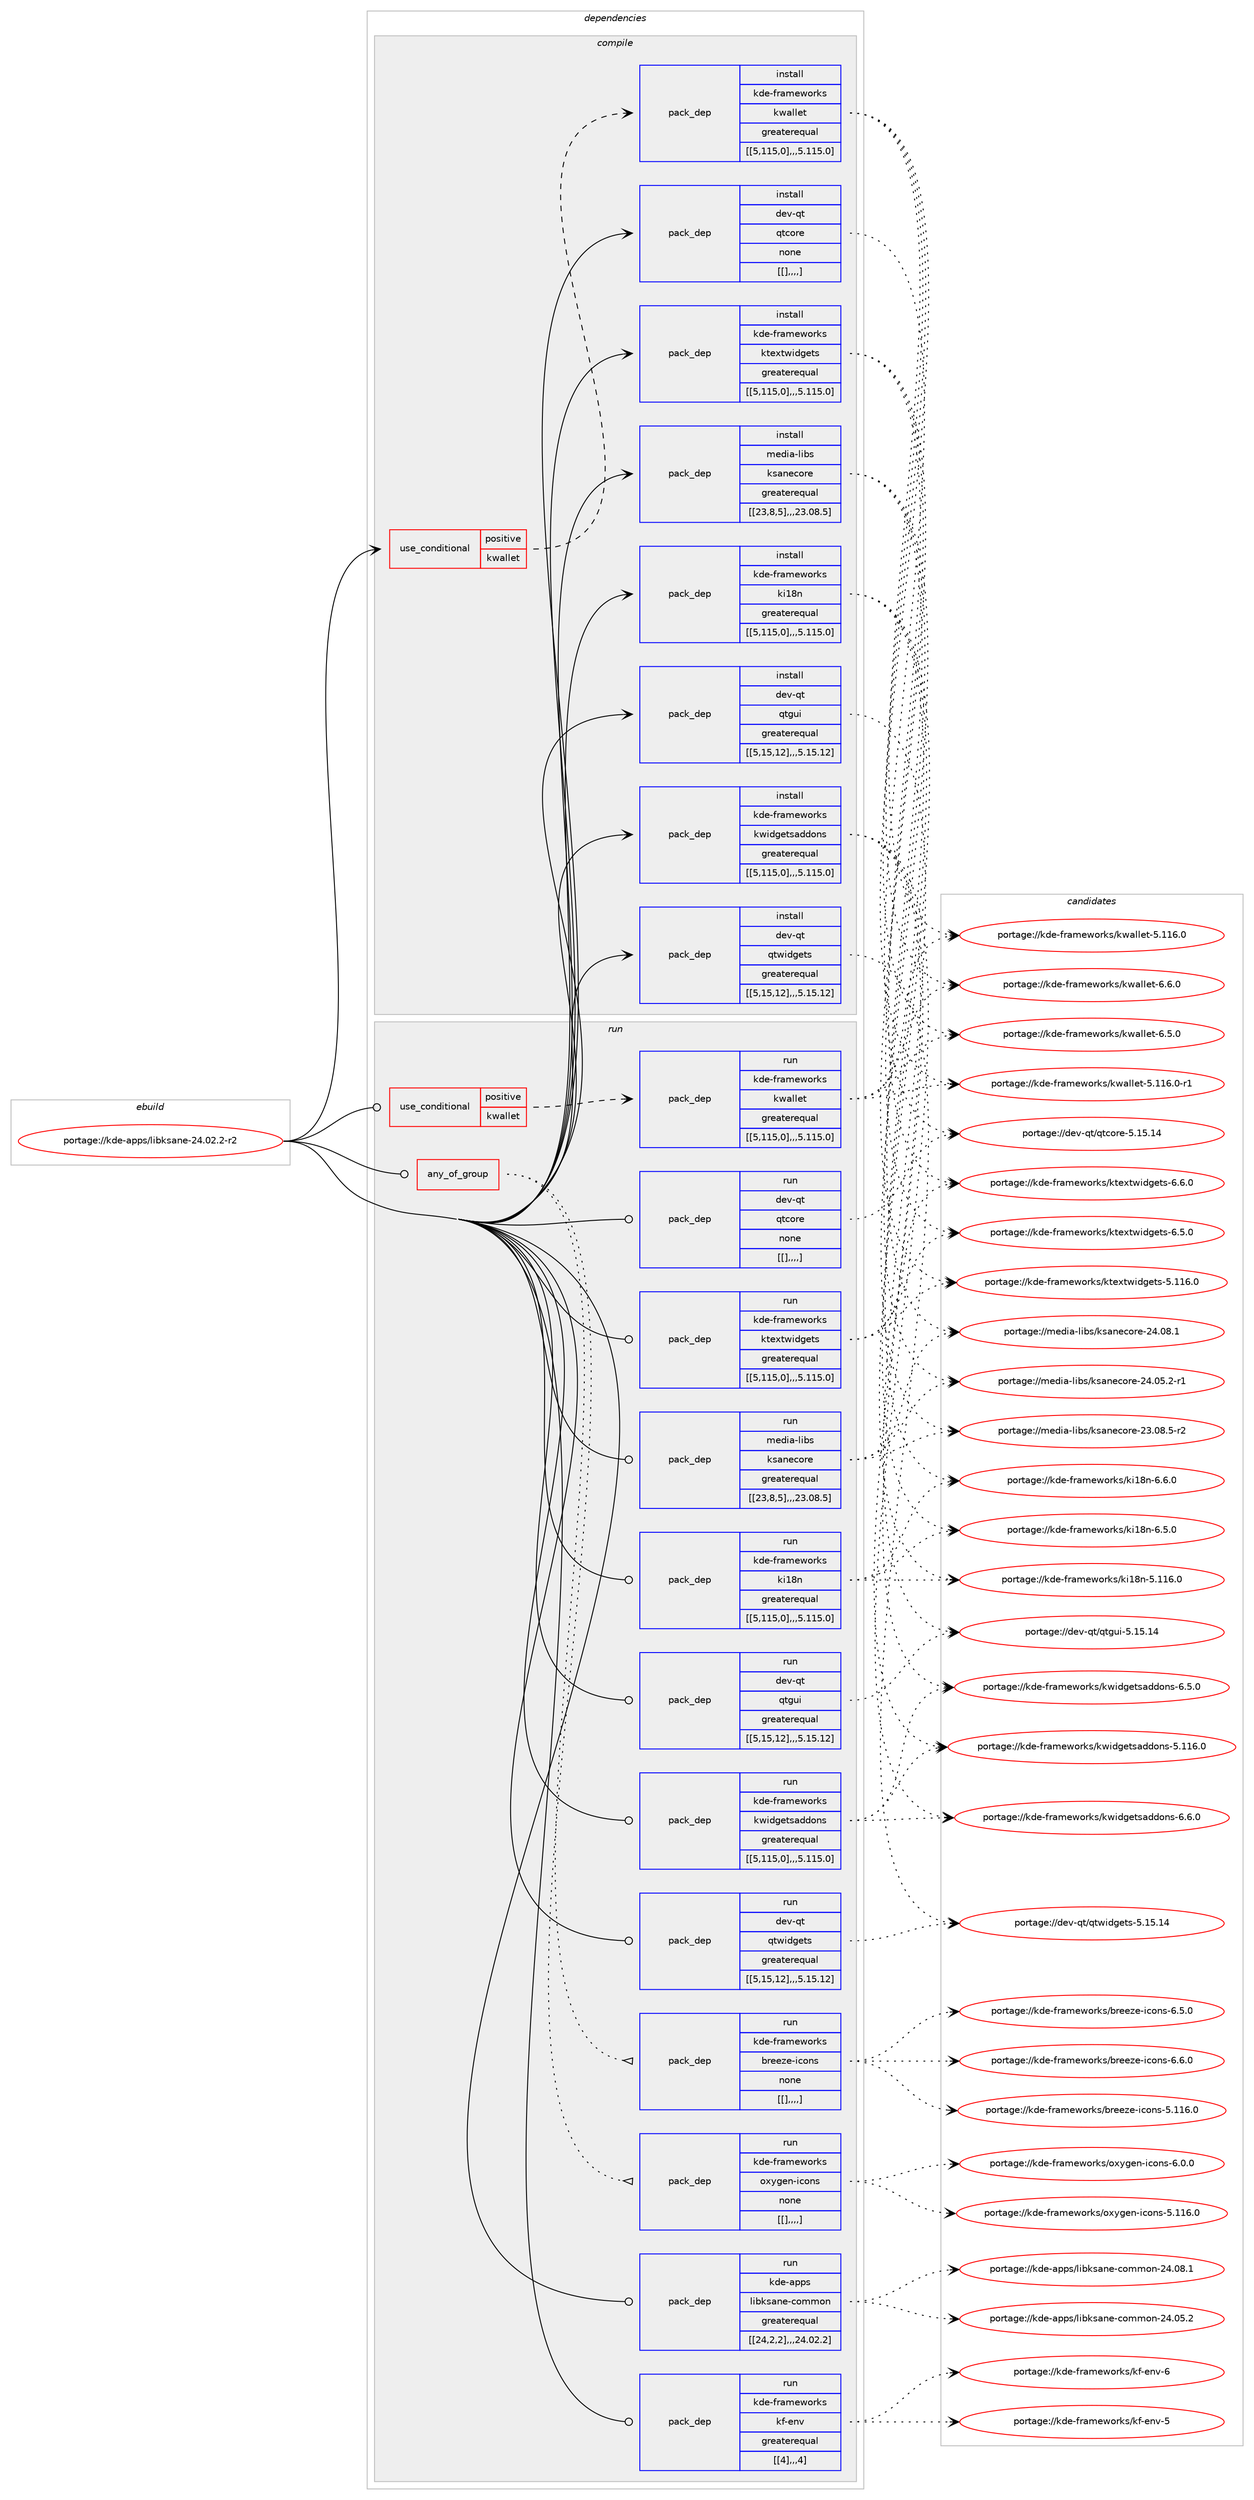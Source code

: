 digraph prolog {

# *************
# Graph options
# *************

newrank=true;
concentrate=true;
compound=true;
graph [rankdir=LR,fontname=Helvetica,fontsize=10,ranksep=1.5];#, ranksep=2.5, nodesep=0.2];
edge  [arrowhead=vee];
node  [fontname=Helvetica,fontsize=10];

# **********
# The ebuild
# **********

subgraph cluster_leftcol {
color=gray;
label=<<i>ebuild</i>>;
id [label="portage://kde-apps/libksane-24.02.2-r2", color=red, width=4, href="../kde-apps/libksane-24.02.2-r2.svg"];
}

# ****************
# The dependencies
# ****************

subgraph cluster_midcol {
color=gray;
label=<<i>dependencies</i>>;
subgraph cluster_compile {
fillcolor="#eeeeee";
style=filled;
label=<<i>compile</i>>;
subgraph cond69580 {
dependency268624 [label=<<TABLE BORDER="0" CELLBORDER="1" CELLSPACING="0" CELLPADDING="4"><TR><TD ROWSPAN="3" CELLPADDING="10">use_conditional</TD></TR><TR><TD>positive</TD></TR><TR><TD>kwallet</TD></TR></TABLE>>, shape=none, color=red];
subgraph pack197001 {
dependency268625 [label=<<TABLE BORDER="0" CELLBORDER="1" CELLSPACING="0" CELLPADDING="4" WIDTH="220"><TR><TD ROWSPAN="6" CELLPADDING="30">pack_dep</TD></TR><TR><TD WIDTH="110">install</TD></TR><TR><TD>kde-frameworks</TD></TR><TR><TD>kwallet</TD></TR><TR><TD>greaterequal</TD></TR><TR><TD>[[5,115,0],,,5.115.0]</TD></TR></TABLE>>, shape=none, color=blue];
}
dependency268624:e -> dependency268625:w [weight=20,style="dashed",arrowhead="vee"];
}
id:e -> dependency268624:w [weight=20,style="solid",arrowhead="vee"];
subgraph pack197002 {
dependency268626 [label=<<TABLE BORDER="0" CELLBORDER="1" CELLSPACING="0" CELLPADDING="4" WIDTH="220"><TR><TD ROWSPAN="6" CELLPADDING="30">pack_dep</TD></TR><TR><TD WIDTH="110">install</TD></TR><TR><TD>dev-qt</TD></TR><TR><TD>qtcore</TD></TR><TR><TD>none</TD></TR><TR><TD>[[],,,,]</TD></TR></TABLE>>, shape=none, color=blue];
}
id:e -> dependency268626:w [weight=20,style="solid",arrowhead="vee"];
subgraph pack197003 {
dependency268627 [label=<<TABLE BORDER="0" CELLBORDER="1" CELLSPACING="0" CELLPADDING="4" WIDTH="220"><TR><TD ROWSPAN="6" CELLPADDING="30">pack_dep</TD></TR><TR><TD WIDTH="110">install</TD></TR><TR><TD>dev-qt</TD></TR><TR><TD>qtgui</TD></TR><TR><TD>greaterequal</TD></TR><TR><TD>[[5,15,12],,,5.15.12]</TD></TR></TABLE>>, shape=none, color=blue];
}
id:e -> dependency268627:w [weight=20,style="solid",arrowhead="vee"];
subgraph pack197004 {
dependency268628 [label=<<TABLE BORDER="0" CELLBORDER="1" CELLSPACING="0" CELLPADDING="4" WIDTH="220"><TR><TD ROWSPAN="6" CELLPADDING="30">pack_dep</TD></TR><TR><TD WIDTH="110">install</TD></TR><TR><TD>dev-qt</TD></TR><TR><TD>qtwidgets</TD></TR><TR><TD>greaterequal</TD></TR><TR><TD>[[5,15,12],,,5.15.12]</TD></TR></TABLE>>, shape=none, color=blue];
}
id:e -> dependency268628:w [weight=20,style="solid",arrowhead="vee"];
subgraph pack197005 {
dependency268629 [label=<<TABLE BORDER="0" CELLBORDER="1" CELLSPACING="0" CELLPADDING="4" WIDTH="220"><TR><TD ROWSPAN="6" CELLPADDING="30">pack_dep</TD></TR><TR><TD WIDTH="110">install</TD></TR><TR><TD>kde-frameworks</TD></TR><TR><TD>ki18n</TD></TR><TR><TD>greaterequal</TD></TR><TR><TD>[[5,115,0],,,5.115.0]</TD></TR></TABLE>>, shape=none, color=blue];
}
id:e -> dependency268629:w [weight=20,style="solid",arrowhead="vee"];
subgraph pack197006 {
dependency268630 [label=<<TABLE BORDER="0" CELLBORDER="1" CELLSPACING="0" CELLPADDING="4" WIDTH="220"><TR><TD ROWSPAN="6" CELLPADDING="30">pack_dep</TD></TR><TR><TD WIDTH="110">install</TD></TR><TR><TD>kde-frameworks</TD></TR><TR><TD>ktextwidgets</TD></TR><TR><TD>greaterequal</TD></TR><TR><TD>[[5,115,0],,,5.115.0]</TD></TR></TABLE>>, shape=none, color=blue];
}
id:e -> dependency268630:w [weight=20,style="solid",arrowhead="vee"];
subgraph pack197007 {
dependency268631 [label=<<TABLE BORDER="0" CELLBORDER="1" CELLSPACING="0" CELLPADDING="4" WIDTH="220"><TR><TD ROWSPAN="6" CELLPADDING="30">pack_dep</TD></TR><TR><TD WIDTH="110">install</TD></TR><TR><TD>kde-frameworks</TD></TR><TR><TD>kwidgetsaddons</TD></TR><TR><TD>greaterequal</TD></TR><TR><TD>[[5,115,0],,,5.115.0]</TD></TR></TABLE>>, shape=none, color=blue];
}
id:e -> dependency268631:w [weight=20,style="solid",arrowhead="vee"];
subgraph pack197008 {
dependency268632 [label=<<TABLE BORDER="0" CELLBORDER="1" CELLSPACING="0" CELLPADDING="4" WIDTH="220"><TR><TD ROWSPAN="6" CELLPADDING="30">pack_dep</TD></TR><TR><TD WIDTH="110">install</TD></TR><TR><TD>media-libs</TD></TR><TR><TD>ksanecore</TD></TR><TR><TD>greaterequal</TD></TR><TR><TD>[[23,8,5],,,23.08.5]</TD></TR></TABLE>>, shape=none, color=blue];
}
id:e -> dependency268632:w [weight=20,style="solid",arrowhead="vee"];
}
subgraph cluster_compileandrun {
fillcolor="#eeeeee";
style=filled;
label=<<i>compile and run</i>>;
}
subgraph cluster_run {
fillcolor="#eeeeee";
style=filled;
label=<<i>run</i>>;
subgraph any1883 {
dependency268633 [label=<<TABLE BORDER="0" CELLBORDER="1" CELLSPACING="0" CELLPADDING="4"><TR><TD CELLPADDING="10">any_of_group</TD></TR></TABLE>>, shape=none, color=red];subgraph pack197009 {
dependency268634 [label=<<TABLE BORDER="0" CELLBORDER="1" CELLSPACING="0" CELLPADDING="4" WIDTH="220"><TR><TD ROWSPAN="6" CELLPADDING="30">pack_dep</TD></TR><TR><TD WIDTH="110">run</TD></TR><TR><TD>kde-frameworks</TD></TR><TR><TD>breeze-icons</TD></TR><TR><TD>none</TD></TR><TR><TD>[[],,,,]</TD></TR></TABLE>>, shape=none, color=blue];
}
dependency268633:e -> dependency268634:w [weight=20,style="dotted",arrowhead="oinv"];
subgraph pack197010 {
dependency268635 [label=<<TABLE BORDER="0" CELLBORDER="1" CELLSPACING="0" CELLPADDING="4" WIDTH="220"><TR><TD ROWSPAN="6" CELLPADDING="30">pack_dep</TD></TR><TR><TD WIDTH="110">run</TD></TR><TR><TD>kde-frameworks</TD></TR><TR><TD>oxygen-icons</TD></TR><TR><TD>none</TD></TR><TR><TD>[[],,,,]</TD></TR></TABLE>>, shape=none, color=blue];
}
dependency268633:e -> dependency268635:w [weight=20,style="dotted",arrowhead="oinv"];
}
id:e -> dependency268633:w [weight=20,style="solid",arrowhead="odot"];
subgraph cond69581 {
dependency268636 [label=<<TABLE BORDER="0" CELLBORDER="1" CELLSPACING="0" CELLPADDING="4"><TR><TD ROWSPAN="3" CELLPADDING="10">use_conditional</TD></TR><TR><TD>positive</TD></TR><TR><TD>kwallet</TD></TR></TABLE>>, shape=none, color=red];
subgraph pack197011 {
dependency268637 [label=<<TABLE BORDER="0" CELLBORDER="1" CELLSPACING="0" CELLPADDING="4" WIDTH="220"><TR><TD ROWSPAN="6" CELLPADDING="30">pack_dep</TD></TR><TR><TD WIDTH="110">run</TD></TR><TR><TD>kde-frameworks</TD></TR><TR><TD>kwallet</TD></TR><TR><TD>greaterequal</TD></TR><TR><TD>[[5,115,0],,,5.115.0]</TD></TR></TABLE>>, shape=none, color=blue];
}
dependency268636:e -> dependency268637:w [weight=20,style="dashed",arrowhead="vee"];
}
id:e -> dependency268636:w [weight=20,style="solid",arrowhead="odot"];
subgraph pack197012 {
dependency268638 [label=<<TABLE BORDER="0" CELLBORDER="1" CELLSPACING="0" CELLPADDING="4" WIDTH="220"><TR><TD ROWSPAN="6" CELLPADDING="30">pack_dep</TD></TR><TR><TD WIDTH="110">run</TD></TR><TR><TD>dev-qt</TD></TR><TR><TD>qtcore</TD></TR><TR><TD>none</TD></TR><TR><TD>[[],,,,]</TD></TR></TABLE>>, shape=none, color=blue];
}
id:e -> dependency268638:w [weight=20,style="solid",arrowhead="odot"];
subgraph pack197013 {
dependency268639 [label=<<TABLE BORDER="0" CELLBORDER="1" CELLSPACING="0" CELLPADDING="4" WIDTH="220"><TR><TD ROWSPAN="6" CELLPADDING="30">pack_dep</TD></TR><TR><TD WIDTH="110">run</TD></TR><TR><TD>dev-qt</TD></TR><TR><TD>qtgui</TD></TR><TR><TD>greaterequal</TD></TR><TR><TD>[[5,15,12],,,5.15.12]</TD></TR></TABLE>>, shape=none, color=blue];
}
id:e -> dependency268639:w [weight=20,style="solid",arrowhead="odot"];
subgraph pack197014 {
dependency268640 [label=<<TABLE BORDER="0" CELLBORDER="1" CELLSPACING="0" CELLPADDING="4" WIDTH="220"><TR><TD ROWSPAN="6" CELLPADDING="30">pack_dep</TD></TR><TR><TD WIDTH="110">run</TD></TR><TR><TD>dev-qt</TD></TR><TR><TD>qtwidgets</TD></TR><TR><TD>greaterequal</TD></TR><TR><TD>[[5,15,12],,,5.15.12]</TD></TR></TABLE>>, shape=none, color=blue];
}
id:e -> dependency268640:w [weight=20,style="solid",arrowhead="odot"];
subgraph pack197015 {
dependency268641 [label=<<TABLE BORDER="0" CELLBORDER="1" CELLSPACING="0" CELLPADDING="4" WIDTH="220"><TR><TD ROWSPAN="6" CELLPADDING="30">pack_dep</TD></TR><TR><TD WIDTH="110">run</TD></TR><TR><TD>kde-apps</TD></TR><TR><TD>libksane-common</TD></TR><TR><TD>greaterequal</TD></TR><TR><TD>[[24,2,2],,,24.02.2]</TD></TR></TABLE>>, shape=none, color=blue];
}
id:e -> dependency268641:w [weight=20,style="solid",arrowhead="odot"];
subgraph pack197016 {
dependency268642 [label=<<TABLE BORDER="0" CELLBORDER="1" CELLSPACING="0" CELLPADDING="4" WIDTH="220"><TR><TD ROWSPAN="6" CELLPADDING="30">pack_dep</TD></TR><TR><TD WIDTH="110">run</TD></TR><TR><TD>kde-frameworks</TD></TR><TR><TD>kf-env</TD></TR><TR><TD>greaterequal</TD></TR><TR><TD>[[4],,,4]</TD></TR></TABLE>>, shape=none, color=blue];
}
id:e -> dependency268642:w [weight=20,style="solid",arrowhead="odot"];
subgraph pack197017 {
dependency268643 [label=<<TABLE BORDER="0" CELLBORDER="1" CELLSPACING="0" CELLPADDING="4" WIDTH="220"><TR><TD ROWSPAN="6" CELLPADDING="30">pack_dep</TD></TR><TR><TD WIDTH="110">run</TD></TR><TR><TD>kde-frameworks</TD></TR><TR><TD>ki18n</TD></TR><TR><TD>greaterequal</TD></TR><TR><TD>[[5,115,0],,,5.115.0]</TD></TR></TABLE>>, shape=none, color=blue];
}
id:e -> dependency268643:w [weight=20,style="solid",arrowhead="odot"];
subgraph pack197018 {
dependency268644 [label=<<TABLE BORDER="0" CELLBORDER="1" CELLSPACING="0" CELLPADDING="4" WIDTH="220"><TR><TD ROWSPAN="6" CELLPADDING="30">pack_dep</TD></TR><TR><TD WIDTH="110">run</TD></TR><TR><TD>kde-frameworks</TD></TR><TR><TD>ktextwidgets</TD></TR><TR><TD>greaterequal</TD></TR><TR><TD>[[5,115,0],,,5.115.0]</TD></TR></TABLE>>, shape=none, color=blue];
}
id:e -> dependency268644:w [weight=20,style="solid",arrowhead="odot"];
subgraph pack197019 {
dependency268645 [label=<<TABLE BORDER="0" CELLBORDER="1" CELLSPACING="0" CELLPADDING="4" WIDTH="220"><TR><TD ROWSPAN="6" CELLPADDING="30">pack_dep</TD></TR><TR><TD WIDTH="110">run</TD></TR><TR><TD>kde-frameworks</TD></TR><TR><TD>kwidgetsaddons</TD></TR><TR><TD>greaterequal</TD></TR><TR><TD>[[5,115,0],,,5.115.0]</TD></TR></TABLE>>, shape=none, color=blue];
}
id:e -> dependency268645:w [weight=20,style="solid",arrowhead="odot"];
subgraph pack197020 {
dependency268646 [label=<<TABLE BORDER="0" CELLBORDER="1" CELLSPACING="0" CELLPADDING="4" WIDTH="220"><TR><TD ROWSPAN="6" CELLPADDING="30">pack_dep</TD></TR><TR><TD WIDTH="110">run</TD></TR><TR><TD>media-libs</TD></TR><TR><TD>ksanecore</TD></TR><TR><TD>greaterequal</TD></TR><TR><TD>[[23,8,5],,,23.08.5]</TD></TR></TABLE>>, shape=none, color=blue];
}
id:e -> dependency268646:w [weight=20,style="solid",arrowhead="odot"];
}
}

# **************
# The candidates
# **************

subgraph cluster_choices {
rank=same;
color=gray;
label=<<i>candidates</i>>;

subgraph choice197001 {
color=black;
nodesep=1;
choice10710010145102114971091011191111141071154710711997108108101116455446544648 [label="portage://kde-frameworks/kwallet-6.6.0", color=red, width=4,href="../kde-frameworks/kwallet-6.6.0.svg"];
choice10710010145102114971091011191111141071154710711997108108101116455446534648 [label="portage://kde-frameworks/kwallet-6.5.0", color=red, width=4,href="../kde-frameworks/kwallet-6.5.0.svg"];
choice1071001014510211497109101119111114107115471071199710810810111645534649495446484511449 [label="portage://kde-frameworks/kwallet-5.116.0-r1", color=red, width=4,href="../kde-frameworks/kwallet-5.116.0-r1.svg"];
choice107100101451021149710910111911111410711547107119971081081011164553464949544648 [label="portage://kde-frameworks/kwallet-5.116.0", color=red, width=4,href="../kde-frameworks/kwallet-5.116.0.svg"];
dependency268625:e -> choice10710010145102114971091011191111141071154710711997108108101116455446544648:w [style=dotted,weight="100"];
dependency268625:e -> choice10710010145102114971091011191111141071154710711997108108101116455446534648:w [style=dotted,weight="100"];
dependency268625:e -> choice1071001014510211497109101119111114107115471071199710810810111645534649495446484511449:w [style=dotted,weight="100"];
dependency268625:e -> choice107100101451021149710910111911111410711547107119971081081011164553464949544648:w [style=dotted,weight="100"];
}
subgraph choice197002 {
color=black;
nodesep=1;
choice1001011184511311647113116991111141014553464953464952 [label="portage://dev-qt/qtcore-5.15.14", color=red, width=4,href="../dev-qt/qtcore-5.15.14.svg"];
dependency268626:e -> choice1001011184511311647113116991111141014553464953464952:w [style=dotted,weight="100"];
}
subgraph choice197003 {
color=black;
nodesep=1;
choice10010111845113116471131161031171054553464953464952 [label="portage://dev-qt/qtgui-5.15.14", color=red, width=4,href="../dev-qt/qtgui-5.15.14.svg"];
dependency268627:e -> choice10010111845113116471131161031171054553464953464952:w [style=dotted,weight="100"];
}
subgraph choice197004 {
color=black;
nodesep=1;
choice10010111845113116471131161191051001031011161154553464953464952 [label="portage://dev-qt/qtwidgets-5.15.14", color=red, width=4,href="../dev-qt/qtwidgets-5.15.14.svg"];
dependency268628:e -> choice10010111845113116471131161191051001031011161154553464953464952:w [style=dotted,weight="100"];
}
subgraph choice197005 {
color=black;
nodesep=1;
choice1071001014510211497109101119111114107115471071054956110455446544648 [label="portage://kde-frameworks/ki18n-6.6.0", color=red, width=4,href="../kde-frameworks/ki18n-6.6.0.svg"];
choice1071001014510211497109101119111114107115471071054956110455446534648 [label="portage://kde-frameworks/ki18n-6.5.0", color=red, width=4,href="../kde-frameworks/ki18n-6.5.0.svg"];
choice10710010145102114971091011191111141071154710710549561104553464949544648 [label="portage://kde-frameworks/ki18n-5.116.0", color=red, width=4,href="../kde-frameworks/ki18n-5.116.0.svg"];
dependency268629:e -> choice1071001014510211497109101119111114107115471071054956110455446544648:w [style=dotted,weight="100"];
dependency268629:e -> choice1071001014510211497109101119111114107115471071054956110455446534648:w [style=dotted,weight="100"];
dependency268629:e -> choice10710010145102114971091011191111141071154710710549561104553464949544648:w [style=dotted,weight="100"];
}
subgraph choice197006 {
color=black;
nodesep=1;
choice107100101451021149710910111911111410711547107116101120116119105100103101116115455446544648 [label="portage://kde-frameworks/ktextwidgets-6.6.0", color=red, width=4,href="../kde-frameworks/ktextwidgets-6.6.0.svg"];
choice107100101451021149710910111911111410711547107116101120116119105100103101116115455446534648 [label="portage://kde-frameworks/ktextwidgets-6.5.0", color=red, width=4,href="../kde-frameworks/ktextwidgets-6.5.0.svg"];
choice1071001014510211497109101119111114107115471071161011201161191051001031011161154553464949544648 [label="portage://kde-frameworks/ktextwidgets-5.116.0", color=red, width=4,href="../kde-frameworks/ktextwidgets-5.116.0.svg"];
dependency268630:e -> choice107100101451021149710910111911111410711547107116101120116119105100103101116115455446544648:w [style=dotted,weight="100"];
dependency268630:e -> choice107100101451021149710910111911111410711547107116101120116119105100103101116115455446534648:w [style=dotted,weight="100"];
dependency268630:e -> choice1071001014510211497109101119111114107115471071161011201161191051001031011161154553464949544648:w [style=dotted,weight="100"];
}
subgraph choice197007 {
color=black;
nodesep=1;
choice10710010145102114971091011191111141071154710711910510010310111611597100100111110115455446544648 [label="portage://kde-frameworks/kwidgetsaddons-6.6.0", color=red, width=4,href="../kde-frameworks/kwidgetsaddons-6.6.0.svg"];
choice10710010145102114971091011191111141071154710711910510010310111611597100100111110115455446534648 [label="portage://kde-frameworks/kwidgetsaddons-6.5.0", color=red, width=4,href="../kde-frameworks/kwidgetsaddons-6.5.0.svg"];
choice107100101451021149710910111911111410711547107119105100103101116115971001001111101154553464949544648 [label="portage://kde-frameworks/kwidgetsaddons-5.116.0", color=red, width=4,href="../kde-frameworks/kwidgetsaddons-5.116.0.svg"];
dependency268631:e -> choice10710010145102114971091011191111141071154710711910510010310111611597100100111110115455446544648:w [style=dotted,weight="100"];
dependency268631:e -> choice10710010145102114971091011191111141071154710711910510010310111611597100100111110115455446534648:w [style=dotted,weight="100"];
dependency268631:e -> choice107100101451021149710910111911111410711547107119105100103101116115971001001111101154553464949544648:w [style=dotted,weight="100"];
}
subgraph choice197008 {
color=black;
nodesep=1;
choice1091011001059745108105981154710711597110101991111141014550524648564649 [label="portage://media-libs/ksanecore-24.08.1", color=red, width=4,href="../media-libs/ksanecore-24.08.1.svg"];
choice10910110010597451081059811547107115971101019911111410145505246485346504511449 [label="portage://media-libs/ksanecore-24.05.2-r1", color=red, width=4,href="../media-libs/ksanecore-24.05.2-r1.svg"];
choice10910110010597451081059811547107115971101019911111410145505146485646534511450 [label="portage://media-libs/ksanecore-23.08.5-r2", color=red, width=4,href="../media-libs/ksanecore-23.08.5-r2.svg"];
dependency268632:e -> choice1091011001059745108105981154710711597110101991111141014550524648564649:w [style=dotted,weight="100"];
dependency268632:e -> choice10910110010597451081059811547107115971101019911111410145505246485346504511449:w [style=dotted,weight="100"];
dependency268632:e -> choice10910110010597451081059811547107115971101019911111410145505146485646534511450:w [style=dotted,weight="100"];
}
subgraph choice197009 {
color=black;
nodesep=1;
choice107100101451021149710910111911111410711547981141011011221014510599111110115455446544648 [label="portage://kde-frameworks/breeze-icons-6.6.0", color=red, width=4,href="../kde-frameworks/breeze-icons-6.6.0.svg"];
choice107100101451021149710910111911111410711547981141011011221014510599111110115455446534648 [label="portage://kde-frameworks/breeze-icons-6.5.0", color=red, width=4,href="../kde-frameworks/breeze-icons-6.5.0.svg"];
choice1071001014510211497109101119111114107115479811410110112210145105991111101154553464949544648 [label="portage://kde-frameworks/breeze-icons-5.116.0", color=red, width=4,href="../kde-frameworks/breeze-icons-5.116.0.svg"];
dependency268634:e -> choice107100101451021149710910111911111410711547981141011011221014510599111110115455446544648:w [style=dotted,weight="100"];
dependency268634:e -> choice107100101451021149710910111911111410711547981141011011221014510599111110115455446534648:w [style=dotted,weight="100"];
dependency268634:e -> choice1071001014510211497109101119111114107115479811410110112210145105991111101154553464949544648:w [style=dotted,weight="100"];
}
subgraph choice197010 {
color=black;
nodesep=1;
choice1071001014510211497109101119111114107115471111201211031011104510599111110115455446484648 [label="portage://kde-frameworks/oxygen-icons-6.0.0", color=red, width=4,href="../kde-frameworks/oxygen-icons-6.0.0.svg"];
choice10710010145102114971091011191111141071154711112012110310111045105991111101154553464949544648 [label="portage://kde-frameworks/oxygen-icons-5.116.0", color=red, width=4,href="../kde-frameworks/oxygen-icons-5.116.0.svg"];
dependency268635:e -> choice1071001014510211497109101119111114107115471111201211031011104510599111110115455446484648:w [style=dotted,weight="100"];
dependency268635:e -> choice10710010145102114971091011191111141071154711112012110310111045105991111101154553464949544648:w [style=dotted,weight="100"];
}
subgraph choice197011 {
color=black;
nodesep=1;
choice10710010145102114971091011191111141071154710711997108108101116455446544648 [label="portage://kde-frameworks/kwallet-6.6.0", color=red, width=4,href="../kde-frameworks/kwallet-6.6.0.svg"];
choice10710010145102114971091011191111141071154710711997108108101116455446534648 [label="portage://kde-frameworks/kwallet-6.5.0", color=red, width=4,href="../kde-frameworks/kwallet-6.5.0.svg"];
choice1071001014510211497109101119111114107115471071199710810810111645534649495446484511449 [label="portage://kde-frameworks/kwallet-5.116.0-r1", color=red, width=4,href="../kde-frameworks/kwallet-5.116.0-r1.svg"];
choice107100101451021149710910111911111410711547107119971081081011164553464949544648 [label="portage://kde-frameworks/kwallet-5.116.0", color=red, width=4,href="../kde-frameworks/kwallet-5.116.0.svg"];
dependency268637:e -> choice10710010145102114971091011191111141071154710711997108108101116455446544648:w [style=dotted,weight="100"];
dependency268637:e -> choice10710010145102114971091011191111141071154710711997108108101116455446534648:w [style=dotted,weight="100"];
dependency268637:e -> choice1071001014510211497109101119111114107115471071199710810810111645534649495446484511449:w [style=dotted,weight="100"];
dependency268637:e -> choice107100101451021149710910111911111410711547107119971081081011164553464949544648:w [style=dotted,weight="100"];
}
subgraph choice197012 {
color=black;
nodesep=1;
choice1001011184511311647113116991111141014553464953464952 [label="portage://dev-qt/qtcore-5.15.14", color=red, width=4,href="../dev-qt/qtcore-5.15.14.svg"];
dependency268638:e -> choice1001011184511311647113116991111141014553464953464952:w [style=dotted,weight="100"];
}
subgraph choice197013 {
color=black;
nodesep=1;
choice10010111845113116471131161031171054553464953464952 [label="portage://dev-qt/qtgui-5.15.14", color=red, width=4,href="../dev-qt/qtgui-5.15.14.svg"];
dependency268639:e -> choice10010111845113116471131161031171054553464953464952:w [style=dotted,weight="100"];
}
subgraph choice197014 {
color=black;
nodesep=1;
choice10010111845113116471131161191051001031011161154553464953464952 [label="portage://dev-qt/qtwidgets-5.15.14", color=red, width=4,href="../dev-qt/qtwidgets-5.15.14.svg"];
dependency268640:e -> choice10010111845113116471131161191051001031011161154553464953464952:w [style=dotted,weight="100"];
}
subgraph choice197015 {
color=black;
nodesep=1;
choice107100101459711211211547108105981071159711010145991111091091111104550524648564649 [label="portage://kde-apps/libksane-common-24.08.1", color=red, width=4,href="../kde-apps/libksane-common-24.08.1.svg"];
choice107100101459711211211547108105981071159711010145991111091091111104550524648534650 [label="portage://kde-apps/libksane-common-24.05.2", color=red, width=4,href="../kde-apps/libksane-common-24.05.2.svg"];
dependency268641:e -> choice107100101459711211211547108105981071159711010145991111091091111104550524648564649:w [style=dotted,weight="100"];
dependency268641:e -> choice107100101459711211211547108105981071159711010145991111091091111104550524648534650:w [style=dotted,weight="100"];
}
subgraph choice197016 {
color=black;
nodesep=1;
choice107100101451021149710910111911111410711547107102451011101184554 [label="portage://kde-frameworks/kf-env-6", color=red, width=4,href="../kde-frameworks/kf-env-6.svg"];
choice107100101451021149710910111911111410711547107102451011101184553 [label="portage://kde-frameworks/kf-env-5", color=red, width=4,href="../kde-frameworks/kf-env-5.svg"];
dependency268642:e -> choice107100101451021149710910111911111410711547107102451011101184554:w [style=dotted,weight="100"];
dependency268642:e -> choice107100101451021149710910111911111410711547107102451011101184553:w [style=dotted,weight="100"];
}
subgraph choice197017 {
color=black;
nodesep=1;
choice1071001014510211497109101119111114107115471071054956110455446544648 [label="portage://kde-frameworks/ki18n-6.6.0", color=red, width=4,href="../kde-frameworks/ki18n-6.6.0.svg"];
choice1071001014510211497109101119111114107115471071054956110455446534648 [label="portage://kde-frameworks/ki18n-6.5.0", color=red, width=4,href="../kde-frameworks/ki18n-6.5.0.svg"];
choice10710010145102114971091011191111141071154710710549561104553464949544648 [label="portage://kde-frameworks/ki18n-5.116.0", color=red, width=4,href="../kde-frameworks/ki18n-5.116.0.svg"];
dependency268643:e -> choice1071001014510211497109101119111114107115471071054956110455446544648:w [style=dotted,weight="100"];
dependency268643:e -> choice1071001014510211497109101119111114107115471071054956110455446534648:w [style=dotted,weight="100"];
dependency268643:e -> choice10710010145102114971091011191111141071154710710549561104553464949544648:w [style=dotted,weight="100"];
}
subgraph choice197018 {
color=black;
nodesep=1;
choice107100101451021149710910111911111410711547107116101120116119105100103101116115455446544648 [label="portage://kde-frameworks/ktextwidgets-6.6.0", color=red, width=4,href="../kde-frameworks/ktextwidgets-6.6.0.svg"];
choice107100101451021149710910111911111410711547107116101120116119105100103101116115455446534648 [label="portage://kde-frameworks/ktextwidgets-6.5.0", color=red, width=4,href="../kde-frameworks/ktextwidgets-6.5.0.svg"];
choice1071001014510211497109101119111114107115471071161011201161191051001031011161154553464949544648 [label="portage://kde-frameworks/ktextwidgets-5.116.0", color=red, width=4,href="../kde-frameworks/ktextwidgets-5.116.0.svg"];
dependency268644:e -> choice107100101451021149710910111911111410711547107116101120116119105100103101116115455446544648:w [style=dotted,weight="100"];
dependency268644:e -> choice107100101451021149710910111911111410711547107116101120116119105100103101116115455446534648:w [style=dotted,weight="100"];
dependency268644:e -> choice1071001014510211497109101119111114107115471071161011201161191051001031011161154553464949544648:w [style=dotted,weight="100"];
}
subgraph choice197019 {
color=black;
nodesep=1;
choice10710010145102114971091011191111141071154710711910510010310111611597100100111110115455446544648 [label="portage://kde-frameworks/kwidgetsaddons-6.6.0", color=red, width=4,href="../kde-frameworks/kwidgetsaddons-6.6.0.svg"];
choice10710010145102114971091011191111141071154710711910510010310111611597100100111110115455446534648 [label="portage://kde-frameworks/kwidgetsaddons-6.5.0", color=red, width=4,href="../kde-frameworks/kwidgetsaddons-6.5.0.svg"];
choice107100101451021149710910111911111410711547107119105100103101116115971001001111101154553464949544648 [label="portage://kde-frameworks/kwidgetsaddons-5.116.0", color=red, width=4,href="../kde-frameworks/kwidgetsaddons-5.116.0.svg"];
dependency268645:e -> choice10710010145102114971091011191111141071154710711910510010310111611597100100111110115455446544648:w [style=dotted,weight="100"];
dependency268645:e -> choice10710010145102114971091011191111141071154710711910510010310111611597100100111110115455446534648:w [style=dotted,weight="100"];
dependency268645:e -> choice107100101451021149710910111911111410711547107119105100103101116115971001001111101154553464949544648:w [style=dotted,weight="100"];
}
subgraph choice197020 {
color=black;
nodesep=1;
choice1091011001059745108105981154710711597110101991111141014550524648564649 [label="portage://media-libs/ksanecore-24.08.1", color=red, width=4,href="../media-libs/ksanecore-24.08.1.svg"];
choice10910110010597451081059811547107115971101019911111410145505246485346504511449 [label="portage://media-libs/ksanecore-24.05.2-r1", color=red, width=4,href="../media-libs/ksanecore-24.05.2-r1.svg"];
choice10910110010597451081059811547107115971101019911111410145505146485646534511450 [label="portage://media-libs/ksanecore-23.08.5-r2", color=red, width=4,href="../media-libs/ksanecore-23.08.5-r2.svg"];
dependency268646:e -> choice1091011001059745108105981154710711597110101991111141014550524648564649:w [style=dotted,weight="100"];
dependency268646:e -> choice10910110010597451081059811547107115971101019911111410145505246485346504511449:w [style=dotted,weight="100"];
dependency268646:e -> choice10910110010597451081059811547107115971101019911111410145505146485646534511450:w [style=dotted,weight="100"];
}
}

}
